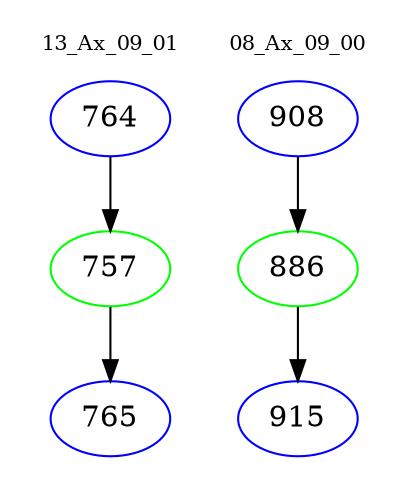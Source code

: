 digraph{
subgraph cluster_0 {
color = white
label = "13_Ax_09_01";
fontsize=10;
T0_764 [label="764", color="blue"]
T0_764 -> T0_757 [color="black"]
T0_757 [label="757", color="green"]
T0_757 -> T0_765 [color="black"]
T0_765 [label="765", color="blue"]
}
subgraph cluster_1 {
color = white
label = "08_Ax_09_00";
fontsize=10;
T1_908 [label="908", color="blue"]
T1_908 -> T1_886 [color="black"]
T1_886 [label="886", color="green"]
T1_886 -> T1_915 [color="black"]
T1_915 [label="915", color="blue"]
}
}
